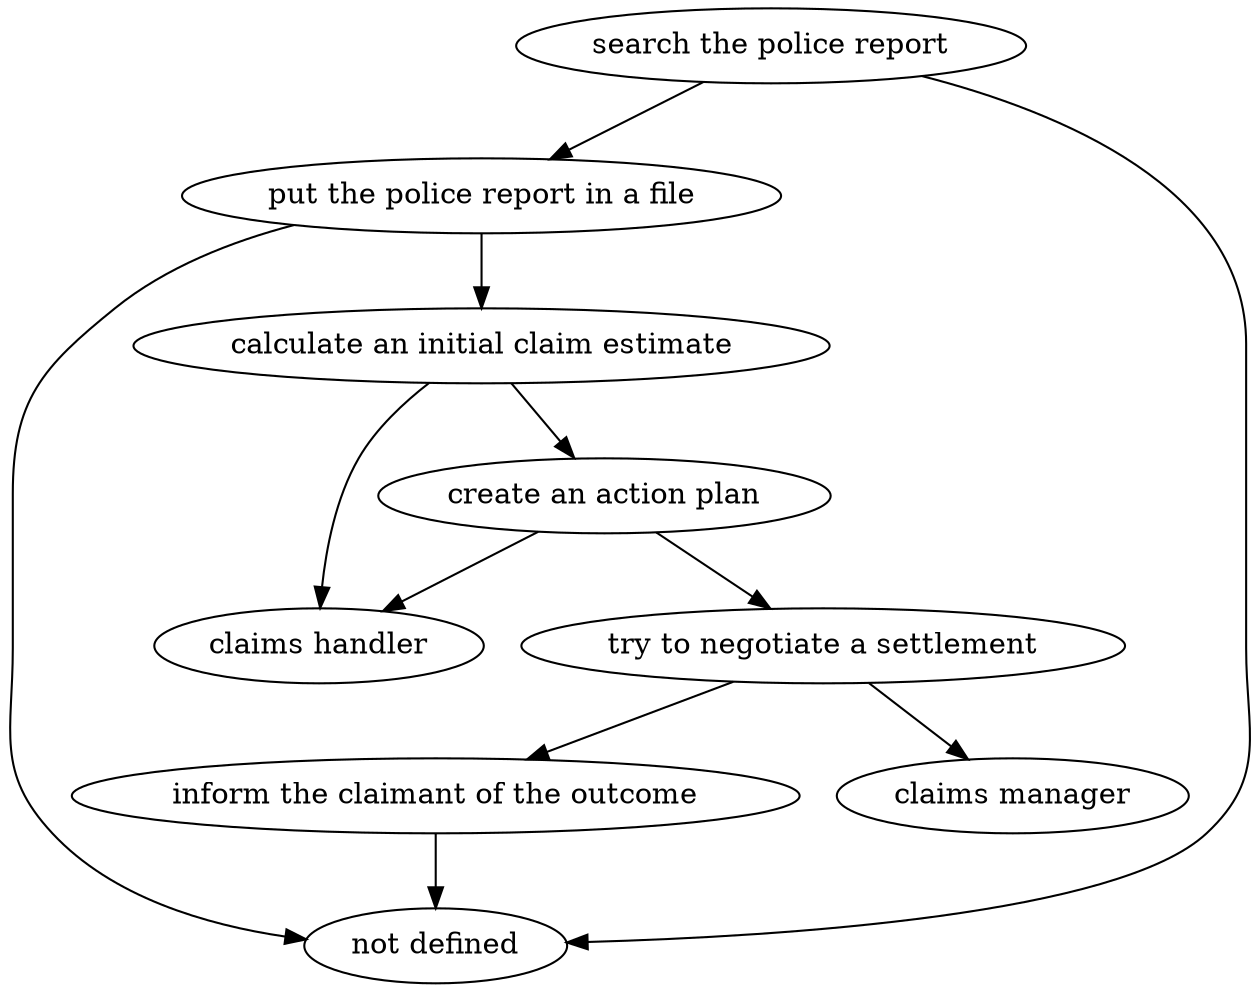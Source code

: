 strict digraph "doc-3.7" {
	graph [name="doc-3.7"];
	"search the police report"	[attrs="{'type': 'Activity', 'label': 'search the police report'}"];
	"put the police report in a file"	[attrs="{'type': 'Activity', 'label': 'put the police report in a file'}"];
	"search the police report" -> "put the police report in a file"	[attrs="{'type': 'flow', 'label': 'flow'}"];
	"not defined"	[attrs="{'type': 'Actor', 'label': 'not defined'}"];
	"search the police report" -> "not defined"	[attrs="{'type': 'actor performer', 'label': 'actor performer'}"];
	"calculate an initial claim estimate"	[attrs="{'type': 'Activity', 'label': 'calculate an initial claim estimate'}"];
	"put the police report in a file" -> "calculate an initial claim estimate"	[attrs="{'type': 'flow', 'label': 'flow'}"];
	"put the police report in a file" -> "not defined"	[attrs="{'type': 'actor performer', 'label': 'actor performer'}"];
	"create an action plan"	[attrs="{'type': 'Activity', 'label': 'create an action plan'}"];
	"calculate an initial claim estimate" -> "create an action plan"	[attrs="{'type': 'flow', 'label': 'flow'}"];
	"claims handler"	[attrs="{'type': 'Actor', 'label': 'claims handler'}"];
	"calculate an initial claim estimate" -> "claims handler"	[attrs="{'type': 'actor performer', 'label': 'actor performer'}"];
	"try to negotiate a settlement"	[attrs="{'type': 'Activity', 'label': 'try to negotiate a settlement'}"];
	"create an action plan" -> "try to negotiate a settlement"	[attrs="{'type': 'flow', 'label': 'flow'}"];
	"create an action plan" -> "claims handler"	[attrs="{'type': 'actor performer', 'label': 'actor performer'}"];
	"inform the claimant of the outcome"	[attrs="{'type': 'Activity', 'label': 'inform the claimant of the outcome'}"];
	"try to negotiate a settlement" -> "inform the claimant of the outcome"	[attrs="{'type': 'flow', 'label': 'flow'}"];
	"claims manager"	[attrs="{'type': 'Actor', 'label': 'claims manager'}"];
	"try to negotiate a settlement" -> "claims manager"	[attrs="{'type': 'actor performer', 'label': 'actor performer'}"];
	"inform the claimant of the outcome" -> "not defined"	[attrs="{'type': 'actor performer', 'label': 'actor performer'}"];
}
